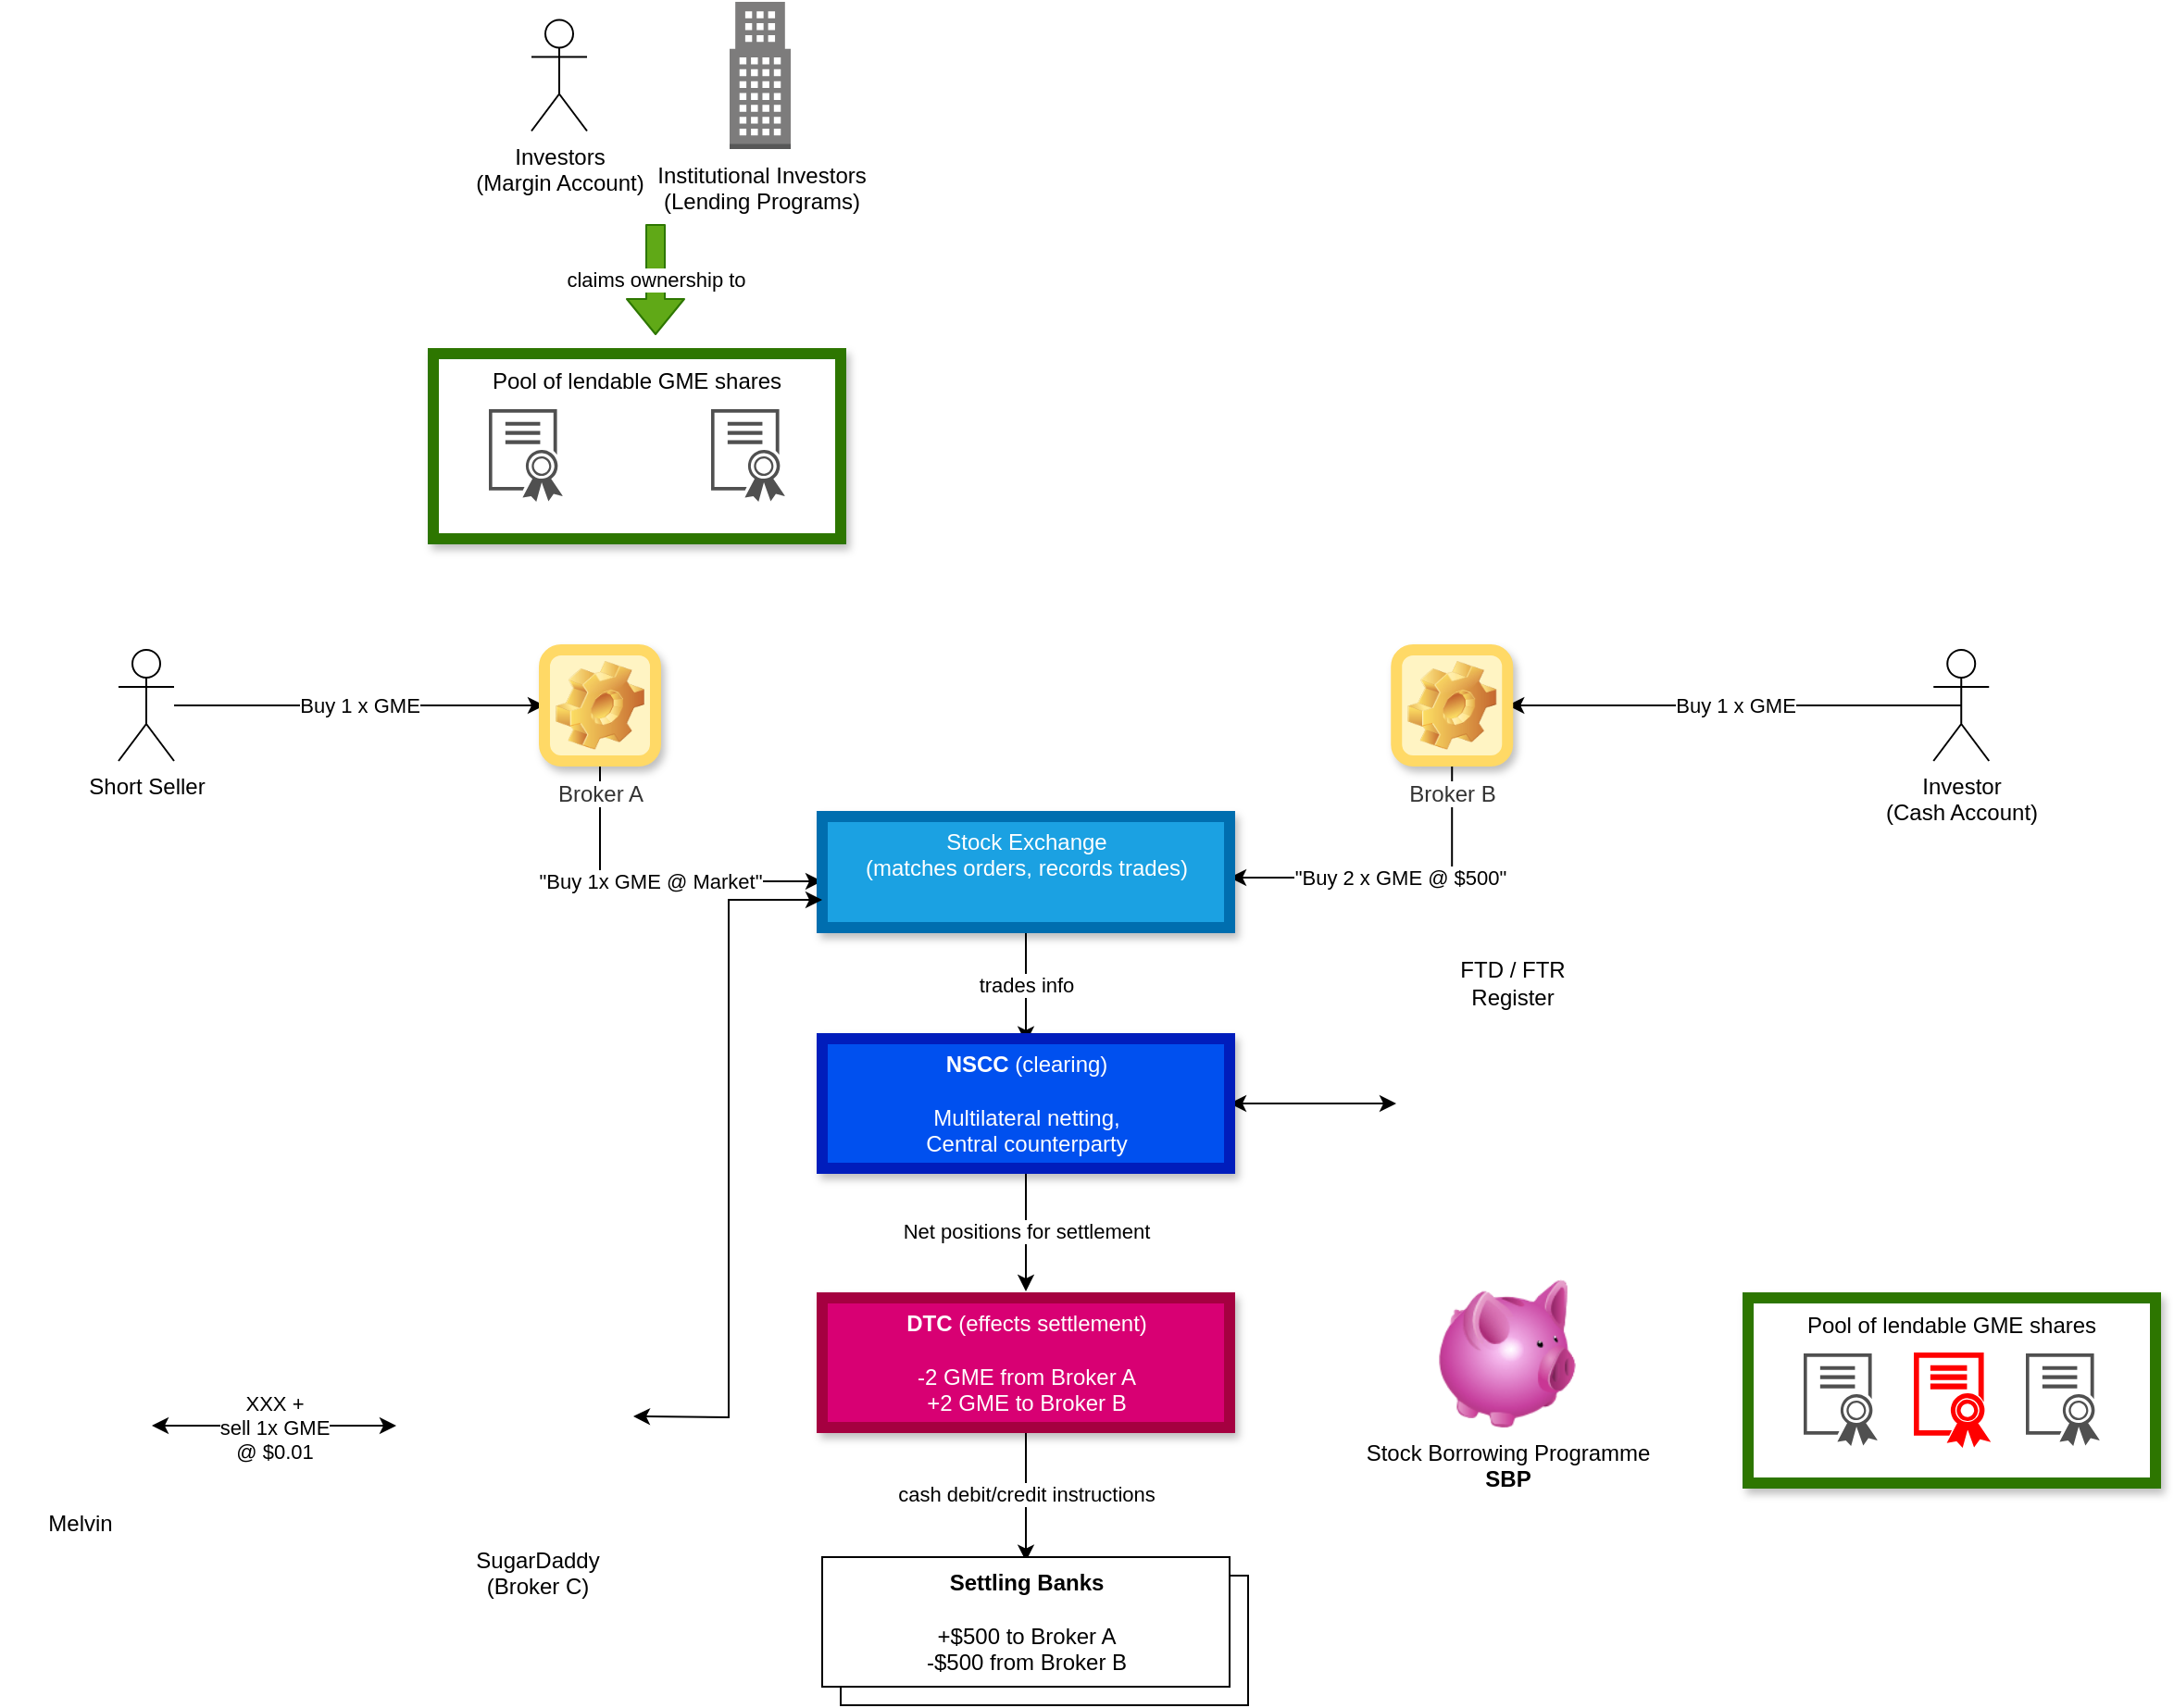 <mxfile version="14.2.7" type="device"><diagram id="d949C6FjCjkqsZjW7cM8" name="Page-1"><mxGraphModel dx="2036" dy="1873" grid="1" gridSize="10" guides="1" tooltips="1" connect="1" arrows="1" fold="1" page="1" pageScale="1" pageWidth="850" pageHeight="1100" math="0" shadow="0"><root><mxCell id="0"/><mxCell id="1" parent="0"/><mxCell id="QstSusXITbxGXIktupjP-26" value="" style="rounded=0;whiteSpace=wrap;html=1;shadow=1;strokeColor=#2D7600;strokeWidth=6;fontColor=#ffffff;fillColor=#FFFFFF;" vertex="1" parent="1"><mxGeometry x="70" y="180" width="220" height="100" as="geometry"/></mxCell><mxCell id="QstSusXITbxGXIktupjP-77" value="Buy 1 x GME" style="edgeStyle=orthogonalEdgeStyle;rounded=0;orthogonalLoop=1;jettySize=auto;html=1;entryX=0;entryY=0.5;entryDx=0;entryDy=0;startArrow=none;startFill=0;" edge="1" parent="1" source="QstSusXITbxGXIktupjP-1" target="QstSusXITbxGXIktupjP-10"><mxGeometry relative="1" as="geometry"/></mxCell><mxCell id="QstSusXITbxGXIktupjP-1" value="Short Seller" style="shape=umlActor;verticalLabelPosition=bottom;verticalAlign=top;html=1;outlineConnect=0;" vertex="1" parent="1"><mxGeometry x="-100" y="340" width="30" height="60" as="geometry"/></mxCell><mxCell id="QstSusXITbxGXIktupjP-42" value="Buy 1 x GME" style="edgeStyle=orthogonalEdgeStyle;rounded=0;orthogonalLoop=1;jettySize=auto;html=1;exitX=0.5;exitY=0.5;exitDx=0;exitDy=0;exitPerimeter=0;entryX=1;entryY=0.5;entryDx=0;entryDy=0;" edge="1" parent="1" source="QstSusXITbxGXIktupjP-5" target="QstSusXITbxGXIktupjP-11"><mxGeometry relative="1" as="geometry"/></mxCell><mxCell id="QstSusXITbxGXIktupjP-5" value="Investor&lt;br&gt;(Cash Account)" style="shape=umlActor;verticalLabelPosition=bottom;verticalAlign=top;html=1;outlineConnect=0;" vertex="1" parent="1"><mxGeometry x="880.12" y="340" width="30" height="60" as="geometry"/></mxCell><mxCell id="QstSusXITbxGXIktupjP-41" value="&quot;Buy 1x GME @ Market&quot;" style="edgeStyle=orthogonalEdgeStyle;rounded=0;orthogonalLoop=1;jettySize=auto;html=1;exitX=0.5;exitY=1;exitDx=0;exitDy=0;entryX=0;entryY=0.583;entryDx=0;entryDy=0;entryPerimeter=0;" edge="1" parent="1" source="QstSusXITbxGXIktupjP-10" target="QstSusXITbxGXIktupjP-15"><mxGeometry relative="1" as="geometry"/></mxCell><mxCell id="QstSusXITbxGXIktupjP-10" value="Broker A" style="icon;html=1;image=img/clipart/Gear_128x128.png;shadow=1;fontColor=#333333;strokeColor=#FFD966;strokeWidth=6;fillColor=#FFF4C3;" vertex="1" parent="1"><mxGeometry x="130" y="340" width="60" height="60" as="geometry"/></mxCell><mxCell id="QstSusXITbxGXIktupjP-23" value="&quot;Buy 2 x GME @ $500&quot;" style="edgeStyle=orthogonalEdgeStyle;rounded=0;orthogonalLoop=1;jettySize=auto;html=1;exitX=0.5;exitY=1;exitDx=0;exitDy=0;entryX=1;entryY=0.55;entryDx=0;entryDy=0;entryPerimeter=0;" edge="1" parent="1" source="QstSusXITbxGXIktupjP-11" target="QstSusXITbxGXIktupjP-15"><mxGeometry relative="1" as="geometry"/></mxCell><mxCell id="QstSusXITbxGXIktupjP-11" value="Broker B" style="icon;html=1;image=img/clipart/Gear_128x128.png;fontColor=#333333;shadow=1;glass=0;strokeColor=#FFD966;strokeWidth=6;fillColor=#FFF4C3;" vertex="1" parent="1"><mxGeometry x="590.12" y="340" width="60" height="60" as="geometry"/></mxCell><mxCell id="QstSusXITbxGXIktupjP-46" value="trades info" style="edgeStyle=orthogonalEdgeStyle;rounded=0;orthogonalLoop=1;jettySize=auto;html=1;entryX=0.5;entryY=0.033;entryDx=0;entryDy=0;entryPerimeter=0;" edge="1" parent="1" source="QstSusXITbxGXIktupjP-15" target="QstSusXITbxGXIktupjP-16"><mxGeometry relative="1" as="geometry"/></mxCell><mxCell id="QstSusXITbxGXIktupjP-15" value="Stock Exchange&lt;br&gt;(matches orders, records trades)" style="verticalLabelPosition=middle;verticalAlign=top;html=1;shape=mxgraph.basic.rect;fillColor2=none;strokeWidth=6;size=20;indent=5;shadow=1;strokeColor=#006EAF;fillColor=#1ba1e2;fontColor=#ffffff;" vertex="1" parent="1"><mxGeometry x="280" y="430" width="220" height="60" as="geometry"/></mxCell><mxCell id="QstSusXITbxGXIktupjP-45" value="Net positions for settlement" style="edgeStyle=orthogonalEdgeStyle;rounded=0;orthogonalLoop=1;jettySize=auto;html=1;entryX=0.5;entryY=-0.05;entryDx=0;entryDy=0;entryPerimeter=0;" edge="1" parent="1" source="QstSusXITbxGXIktupjP-16" target="QstSusXITbxGXIktupjP-17"><mxGeometry relative="1" as="geometry"/></mxCell><mxCell id="QstSusXITbxGXIktupjP-59" style="edgeStyle=orthogonalEdgeStyle;rounded=0;orthogonalLoop=1;jettySize=auto;html=1;startArrow=classic;startFill=1;" edge="1" parent="1" source="QstSusXITbxGXIktupjP-16"><mxGeometry relative="1" as="geometry"><mxPoint x="590" y="585" as="targetPoint"/></mxGeometry></mxCell><mxCell id="QstSusXITbxGXIktupjP-16" value="&lt;b&gt;NSCC&lt;/b&gt; (clearing)&lt;br&gt;&lt;br&gt;Multilateral netting, &lt;br&gt;Central counterparty&lt;br&gt;" style="verticalLabelPosition=middle;verticalAlign=top;html=1;shape=mxgraph.basic.rect;fillColor2=none;strokeWidth=6;size=20;indent=5;fillColor=#0050ef;strokeColor=#001DBC;fontColor=#ffffff;shadow=1;" vertex="1" parent="1"><mxGeometry x="280" y="550" width="220" height="70" as="geometry"/></mxCell><mxCell id="QstSusXITbxGXIktupjP-47" value="cash debit/credit instructions" style="edgeStyle=orthogonalEdgeStyle;rounded=0;orthogonalLoop=1;jettySize=auto;html=1;entryX=0.5;entryY=0.033;entryDx=0;entryDy=0;entryPerimeter=0;" edge="1" parent="1" source="QstSusXITbxGXIktupjP-17" target="QstSusXITbxGXIktupjP-18"><mxGeometry relative="1" as="geometry"/></mxCell><mxCell id="QstSusXITbxGXIktupjP-17" value="&lt;b&gt;DTC&lt;/b&gt; (effects settlement)&lt;br&gt;&lt;br&gt;-2 GME from Broker A&lt;br&gt;+2 GME to Broker B" style="verticalLabelPosition=middle;verticalAlign=top;html=1;shape=mxgraph.basic.rect;fillColor2=none;strokeWidth=6;size=20;indent=5;fillColor=#d80073;strokeColor=#A50040;fontColor=#ffffff;shadow=1;" vertex="1" parent="1"><mxGeometry x="280" y="690" width="220" height="70" as="geometry"/></mxCell><mxCell id="QstSusXITbxGXIktupjP-30" value="Pool of lendable GME shares" style="text;html=1;strokeColor=none;fillColor=none;align=center;verticalAlign=middle;whiteSpace=wrap;rounded=0;" vertex="1" parent="1"><mxGeometry x="95" y="185" width="170" height="20" as="geometry"/></mxCell><mxCell id="QstSusXITbxGXIktupjP-32" value="" style="group" vertex="1" connectable="0" parent="1"><mxGeometry x="100" y="210" width="160" height="50" as="geometry"/></mxCell><mxCell id="QstSusXITbxGXIktupjP-24" value="" style="pointerEvents=1;shadow=0;dashed=0;html=1;strokeColor=none;labelPosition=center;verticalLabelPosition=bottom;verticalAlign=top;align=center;fillColor=#505050;shape=mxgraph.mscae.intune.intune_certificate_profiles;" vertex="1" parent="QstSusXITbxGXIktupjP-32"><mxGeometry width="40" height="50" as="geometry"/></mxCell><mxCell id="QstSusXITbxGXIktupjP-28" value="" style="pointerEvents=1;shadow=0;dashed=0;html=1;strokeColor=none;labelPosition=center;verticalLabelPosition=bottom;verticalAlign=top;align=center;fillColor=#505050;shape=mxgraph.mscae.intune.intune_certificate_profiles;" vertex="1" parent="QstSusXITbxGXIktupjP-32"><mxGeometry x="120" width="40" height="50" as="geometry"/></mxCell><mxCell id="QstSusXITbxGXIktupjP-35" value="" style="group" vertex="1" connectable="0" parent="1"><mxGeometry x="123" y="-10" width="140" height="79.5" as="geometry"/></mxCell><mxCell id="QstSusXITbxGXIktupjP-2" value="Investors&lt;br&gt;(Margin Account)" style="shape=umlActor;verticalLabelPosition=bottom;verticalAlign=top;html=1;outlineConnect=0;" vertex="1" parent="QstSusXITbxGXIktupjP-35"><mxGeometry y="9.75" width="30" height="60" as="geometry"/></mxCell><mxCell id="QstSusXITbxGXIktupjP-6" value="Institutional Investors&lt;br&gt;(Lending Programs)" style="outlineConnect=0;dashed=0;verticalLabelPosition=bottom;verticalAlign=top;align=center;html=1;shape=mxgraph.aws3.office_building;fillColor=#7D7C7C;gradientColor=none;" vertex="1" parent="QstSusXITbxGXIktupjP-35"><mxGeometry x="107" width="33" height="79.5" as="geometry"/></mxCell><mxCell id="QstSusXITbxGXIktupjP-38" value="claims ownership to" style="shape=flexArrow;endArrow=classic;html=1;fillColor=#60a917;strokeColor=#2D7600;" edge="1" parent="1"><mxGeometry width="50" height="50" relative="1" as="geometry"><mxPoint x="190" y="110" as="sourcePoint"/><mxPoint x="190" y="170" as="targetPoint"/></mxGeometry></mxCell><mxCell id="QstSusXITbxGXIktupjP-49" value="" style="group" vertex="1" connectable="0" parent="1"><mxGeometry x="280" y="830" width="230" height="80" as="geometry"/></mxCell><mxCell id="QstSusXITbxGXIktupjP-48" value="" style="verticalLabelPosition=middle;verticalAlign=top;html=1;shape=mxgraph.basic.rect;fillColor2=none;strokeWidth=1;size=20;indent=5;" vertex="1" parent="QstSusXITbxGXIktupjP-49"><mxGeometry x="10" y="10" width="220" height="70" as="geometry"/></mxCell><mxCell id="QstSusXITbxGXIktupjP-18" value="&lt;b&gt;Settling Banks&lt;br&gt;&lt;br&gt;&lt;/b&gt;+$500 to Broker A&lt;br&gt;-$500 from Broker B" style="verticalLabelPosition=middle;verticalAlign=top;html=1;shape=mxgraph.basic.rect;fillColor2=none;strokeWidth=1;size=20;indent=5;" vertex="1" parent="QstSusXITbxGXIktupjP-49"><mxGeometry width="220" height="70" as="geometry"/></mxCell><mxCell id="QstSusXITbxGXIktupjP-51" value="FTD / FTR Register" style="text;html=1;strokeColor=none;fillColor=none;align=center;verticalAlign=middle;whiteSpace=wrap;rounded=0;" vertex="1" parent="1"><mxGeometry x="610" y="510" width="85.88" height="20" as="geometry"/></mxCell><mxCell id="QstSusXITbxGXIktupjP-57" value="" style="shape=image;html=1;verticalAlign=top;verticalLabelPosition=bottom;labelBackgroundColor=#ffffff;imageAspect=0;aspect=fixed;image=https://cdn3.iconfinder.com/data/icons/solid-locations-icon-set/64/LIBRARY_2-128.png;strokeColor=#FF0000;fillColor=#FF0000;" vertex="1" parent="1"><mxGeometry x="590.12" y="523" width="128" height="128" as="geometry"/></mxCell><mxCell id="QstSusXITbxGXIktupjP-60" value="Stock Borrowing Programme&lt;b&gt;&lt;br&gt;SBP&lt;/b&gt;" style="image;html=1;image=img/lib/clip_art/finance/Piggy_Bank_128x128.png;strokeColor=#FF0000;fillColor=#FF0000;" vertex="1" parent="1"><mxGeometry x="610" y="680" width="80" height="80" as="geometry"/></mxCell><mxCell id="QstSusXITbxGXIktupjP-65" value="XXX +&lt;br&gt;sell 1x GME&lt;br&gt;@ $0.01" style="edgeStyle=orthogonalEdgeStyle;rounded=0;orthogonalLoop=1;jettySize=auto;html=1;startArrow=classic;startFill=1;" edge="1" parent="1" source="QstSusXITbxGXIktupjP-63"><mxGeometry relative="1" as="geometry"><mxPoint x="50" y="759" as="targetPoint"/></mxGeometry></mxCell><mxCell id="QstSusXITbxGXIktupjP-63" value="Melvin" style="shape=image;html=1;verticalAlign=top;verticalLabelPosition=bottom;labelBackgroundColor=#ffffff;imageAspect=0;aspect=fixed;image=https://cdn2.iconfinder.com/data/icons/people-80/96/Picture8-128.png;rounded=1;shadow=1;glass=0;sketch=1;strokeColor=#E6E6E6;strokeWidth=6;fillColor=#FFFFFF;" vertex="1" parent="1"><mxGeometry x="-160" y="720" width="78" height="78" as="geometry"/></mxCell><mxCell id="QstSusXITbxGXIktupjP-66" style="edgeStyle=orthogonalEdgeStyle;rounded=0;orthogonalLoop=1;jettySize=auto;html=1;entryX=0;entryY=0.75;entryDx=0;entryDy=0;entryPerimeter=0;startArrow=classic;startFill=1;" edge="1" parent="1" target="QstSusXITbxGXIktupjP-15"><mxGeometry relative="1" as="geometry"><mxPoint x="178" y="754" as="sourcePoint"/></mxGeometry></mxCell><mxCell id="QstSusXITbxGXIktupjP-69" value="SugarDaddy&lt;br&gt;(Broker C)" style="shape=image;html=1;verticalAlign=top;verticalLabelPosition=bottom;labelBackgroundColor=#ffffff;imageAspect=0;aspect=fixed;image=https://cdn2.iconfinder.com/data/icons/coffee-19/446/Sugar-128.png;rounded=1;shadow=1;glass=0;sketch=1;strokeColor=#E6E6E6;strokeWidth=6;fillColor=#FFFFFF;" vertex="1" parent="1"><mxGeometry x="62" y="690" width="128" height="128" as="geometry"/></mxCell><mxCell id="QstSusXITbxGXIktupjP-76" value="" style="group" vertex="1" connectable="0" parent="1"><mxGeometry x="780" y="690" width="220" height="100" as="geometry"/></mxCell><mxCell id="QstSusXITbxGXIktupjP-70" value="" style="rounded=0;whiteSpace=wrap;html=1;shadow=1;strokeColor=#2D7600;strokeWidth=6;fontColor=#ffffff;fillColor=#FFFFFF;" vertex="1" parent="QstSusXITbxGXIktupjP-76"><mxGeometry width="220" height="100" as="geometry"/></mxCell><mxCell id="QstSusXITbxGXIktupjP-71" value="Pool of lendable GME shares" style="text;html=1;strokeColor=none;fillColor=none;align=center;verticalAlign=middle;whiteSpace=wrap;rounded=0;" vertex="1" parent="QstSusXITbxGXIktupjP-76"><mxGeometry x="25" y="5" width="170" height="20" as="geometry"/></mxCell><mxCell id="QstSusXITbxGXIktupjP-72" value="" style="group" vertex="1" connectable="0" parent="QstSusXITbxGXIktupjP-76"><mxGeometry x="30" y="30" width="160" height="50" as="geometry"/></mxCell><mxCell id="QstSusXITbxGXIktupjP-73" value="" style="pointerEvents=1;shadow=0;dashed=0;html=1;strokeColor=none;labelPosition=center;verticalLabelPosition=bottom;verticalAlign=top;align=center;fillColor=#505050;shape=mxgraph.mscae.intune.intune_certificate_profiles;" vertex="1" parent="QstSusXITbxGXIktupjP-72"><mxGeometry width="40" height="50" as="geometry"/></mxCell><mxCell id="QstSusXITbxGXIktupjP-74" value="" style="pointerEvents=1;shadow=0;dashed=0;html=1;strokeColor=red;labelPosition=center;verticalLabelPosition=bottom;verticalAlign=top;align=center;shape=mxgraph.mscae.intune.intune_certificate_profiles;fillColor=#FF0000;" vertex="1" parent="QstSusXITbxGXIktupjP-72"><mxGeometry x="60" width="40" height="50" as="geometry"/></mxCell><mxCell id="QstSusXITbxGXIktupjP-75" value="" style="pointerEvents=1;shadow=0;dashed=0;html=1;strokeColor=none;labelPosition=center;verticalLabelPosition=bottom;verticalAlign=top;align=center;fillColor=#505050;shape=mxgraph.mscae.intune.intune_certificate_profiles;" vertex="1" parent="QstSusXITbxGXIktupjP-72"><mxGeometry x="120" width="40" height="50" as="geometry"/></mxCell></root></mxGraphModel></diagram></mxfile>